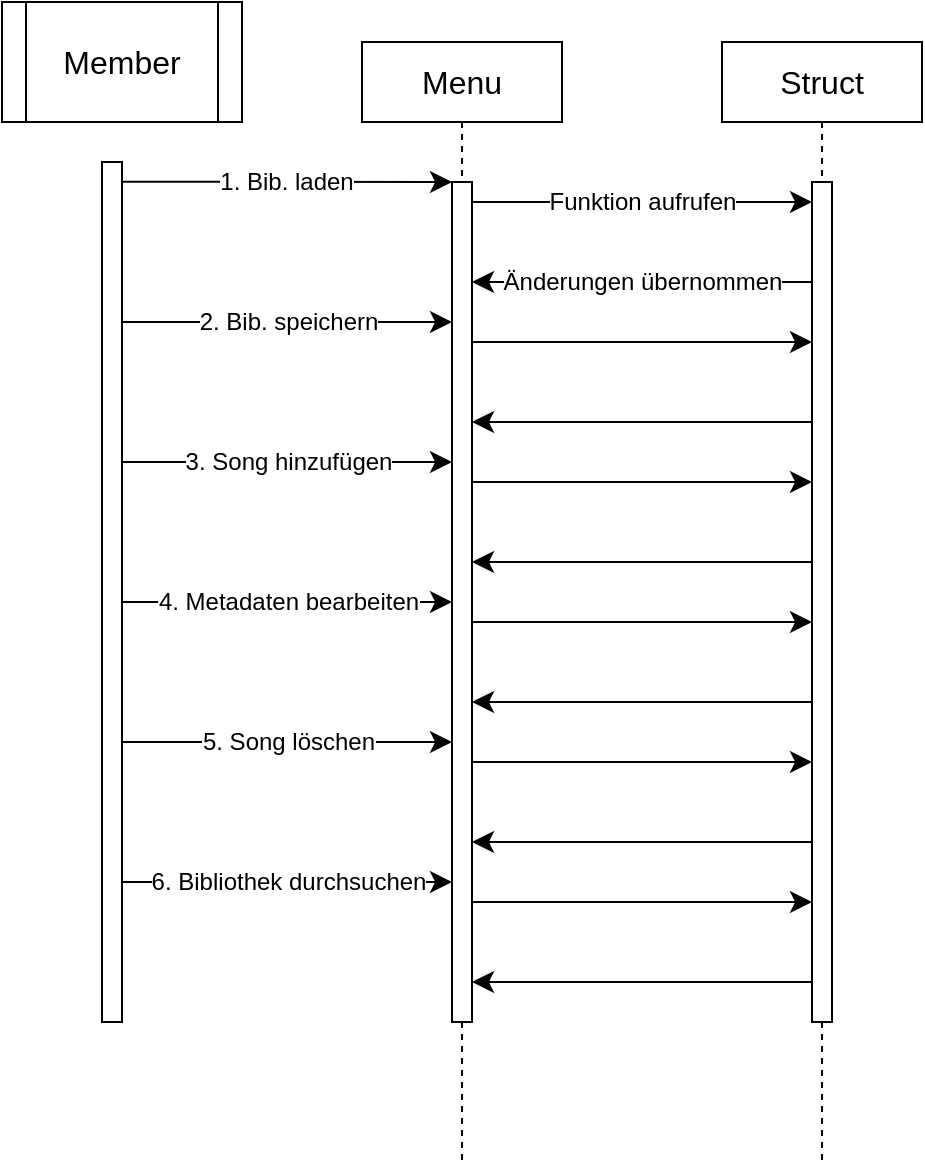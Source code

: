 <mxfile version="22.1.18" type="github">
  <diagram name="Page-1" id="2YBvvXClWsGukQMizWep">
    <mxGraphModel dx="650" dy="387" grid="1" gridSize="10" guides="1" tooltips="1" connect="1" arrows="1" fold="1" page="1" pageScale="1" pageWidth="850" pageHeight="1100" math="0" shadow="0">
      <root>
        <mxCell id="0" />
        <mxCell id="1" parent="0" />
        <mxCell id="VWB2yuzXGD5sFF1-zxoG-4" value="" style="whiteSpace=wrap;html=1;fontSize=16;" vertex="1" parent="1">
          <mxGeometry x="90" y="100" width="10" height="430" as="geometry" />
        </mxCell>
        <mxCell id="VWB2yuzXGD5sFF1-zxoG-6" value="Member" style="shape=process;whiteSpace=wrap;html=1;backgroundOutline=1;fontSize=16;" vertex="1" parent="1">
          <mxGeometry x="40" y="20" width="120" height="60" as="geometry" />
        </mxCell>
        <mxCell id="VWB2yuzXGD5sFF1-zxoG-11" value="Menu" style="shape=umlLifeline;perimeter=lifelinePerimeter;whiteSpace=wrap;html=1;container=0;dropTarget=0;collapsible=0;recursiveResize=0;outlineConnect=0;portConstraint=eastwest;newEdgeStyle={&quot;edgeStyle&quot;:&quot;elbowEdgeStyle&quot;,&quot;elbow&quot;:&quot;vertical&quot;,&quot;curved&quot;:0,&quot;rounded&quot;:0};fontSize=16;" vertex="1" parent="1">
          <mxGeometry x="220" y="40" width="100" height="560" as="geometry" />
        </mxCell>
        <mxCell id="VWB2yuzXGD5sFF1-zxoG-12" value="" style="html=1;points=[];perimeter=orthogonalPerimeter;outlineConnect=0;targetShapes=umlLifeline;portConstraint=eastwest;newEdgeStyle={&quot;edgeStyle&quot;:&quot;elbowEdgeStyle&quot;,&quot;elbow&quot;:&quot;vertical&quot;,&quot;curved&quot;:0,&quot;rounded&quot;:0};fontSize=16;" vertex="1" parent="VWB2yuzXGD5sFF1-zxoG-11">
          <mxGeometry x="45" y="70" width="10" height="420" as="geometry" />
        </mxCell>
        <mxCell id="VWB2yuzXGD5sFF1-zxoG-15" value="Struct" style="shape=umlLifeline;perimeter=lifelinePerimeter;whiteSpace=wrap;html=1;container=0;dropTarget=0;collapsible=0;recursiveResize=0;outlineConnect=0;portConstraint=eastwest;newEdgeStyle={&quot;edgeStyle&quot;:&quot;elbowEdgeStyle&quot;,&quot;elbow&quot;:&quot;vertical&quot;,&quot;curved&quot;:0,&quot;rounded&quot;:0};fontSize=16;" vertex="1" parent="1">
          <mxGeometry x="400" y="40" width="100" height="560" as="geometry" />
        </mxCell>
        <mxCell id="VWB2yuzXGD5sFF1-zxoG-16" value="" style="html=1;points=[];perimeter=orthogonalPerimeter;outlineConnect=0;targetShapes=umlLifeline;portConstraint=eastwest;newEdgeStyle={&quot;edgeStyle&quot;:&quot;elbowEdgeStyle&quot;,&quot;elbow&quot;:&quot;vertical&quot;,&quot;curved&quot;:0,&quot;rounded&quot;:0};fontSize=16;" vertex="1" parent="VWB2yuzXGD5sFF1-zxoG-15">
          <mxGeometry x="45" y="70" width="10" height="420" as="geometry" />
        </mxCell>
        <mxCell id="VWB2yuzXGD5sFF1-zxoG-22" value="3. Song hinzufügen" style="edgeStyle=none;orthogonalLoop=1;jettySize=auto;html=1;rounded=0;fontSize=12;startSize=8;endSize=8;curved=1;exitX=1;exitY=0.308;exitDx=0;exitDy=0;exitPerimeter=0;" edge="1" parent="1">
          <mxGeometry width="140" relative="1" as="geometry">
            <mxPoint x="100" y="250" as="sourcePoint" />
            <mxPoint x="265" y="250" as="targetPoint" />
            <Array as="points" />
          </mxGeometry>
        </mxCell>
        <mxCell id="VWB2yuzXGD5sFF1-zxoG-23" value="" style="edgeStyle=none;orthogonalLoop=1;jettySize=auto;html=1;rounded=0;fontSize=12;startSize=8;endSize=8;curved=1;" edge="1" parent="1" source="VWB2yuzXGD5sFF1-zxoG-12" target="VWB2yuzXGD5sFF1-zxoG-16">
          <mxGeometry width="140" relative="1" as="geometry">
            <mxPoint x="280" y="189.75" as="sourcePoint" />
            <mxPoint x="440" y="190" as="targetPoint" />
            <Array as="points">
              <mxPoint x="360" y="190" />
            </Array>
          </mxGeometry>
        </mxCell>
        <mxCell id="VWB2yuzXGD5sFF1-zxoG-24" value="" style="edgeStyle=none;orthogonalLoop=1;jettySize=auto;html=1;rounded=0;fontSize=12;startSize=8;endSize=8;curved=1;" edge="1" parent="1" source="VWB2yuzXGD5sFF1-zxoG-16" target="VWB2yuzXGD5sFF1-zxoG-12">
          <mxGeometry width="140" relative="1" as="geometry">
            <mxPoint x="290" y="210" as="sourcePoint" />
            <mxPoint x="430" y="210" as="targetPoint" />
            <Array as="points">
              <mxPoint x="360" y="230" />
            </Array>
          </mxGeometry>
        </mxCell>
        <mxCell id="VWB2yuzXGD5sFF1-zxoG-25" value="5. Song löschen" style="edgeStyle=none;orthogonalLoop=1;jettySize=auto;html=1;rounded=0;fontSize=12;startSize=8;endSize=8;curved=1;exitX=1;exitY=0.577;exitDx=0;exitDy=0;exitPerimeter=0;" edge="1" parent="1">
          <mxGeometry width="140" relative="1" as="geometry">
            <mxPoint x="100" y="390.0" as="sourcePoint" />
            <mxPoint x="265" y="390.0" as="targetPoint" />
            <Array as="points" />
          </mxGeometry>
        </mxCell>
        <mxCell id="VWB2yuzXGD5sFF1-zxoG-26" value="" style="edgeStyle=none;orthogonalLoop=1;jettySize=auto;html=1;rounded=0;fontSize=12;startSize=8;endSize=8;curved=1;" edge="1" parent="1" source="VWB2yuzXGD5sFF1-zxoG-12">
          <mxGeometry width="140" relative="1" as="geometry">
            <mxPoint x="280" y="260" as="sourcePoint" />
            <mxPoint x="445" y="260" as="targetPoint" />
            <Array as="points" />
          </mxGeometry>
        </mxCell>
        <mxCell id="VWB2yuzXGD5sFF1-zxoG-27" value="" style="edgeStyle=none;orthogonalLoop=1;jettySize=auto;html=1;rounded=0;fontSize=12;startSize=8;endSize=8;curved=1;" edge="1" parent="1" source="VWB2yuzXGD5sFF1-zxoG-16">
          <mxGeometry width="140" relative="1" as="geometry">
            <mxPoint x="440" y="300" as="sourcePoint" />
            <mxPoint x="275" y="300" as="targetPoint" />
            <Array as="points" />
          </mxGeometry>
        </mxCell>
        <mxCell id="VWB2yuzXGD5sFF1-zxoG-28" value="4. Metadaten bearbeiten" style="edgeStyle=none;orthogonalLoop=1;jettySize=auto;html=1;rounded=0;fontSize=12;startSize=8;endSize=8;curved=1;exitX=1;exitY=0.577;exitDx=0;exitDy=0;exitPerimeter=0;" edge="1" parent="1">
          <mxGeometry width="140" relative="1" as="geometry">
            <mxPoint x="100" y="320" as="sourcePoint" />
            <mxPoint x="265" y="320" as="targetPoint" />
            <Array as="points" />
          </mxGeometry>
        </mxCell>
        <mxCell id="VWB2yuzXGD5sFF1-zxoG-29" value="2. Bib. speichern" style="edgeStyle=none;orthogonalLoop=1;jettySize=auto;html=1;rounded=0;fontSize=12;startSize=8;endSize=8;curved=1;exitX=1;exitY=0.577;exitDx=0;exitDy=0;exitPerimeter=0;" edge="1" parent="1">
          <mxGeometry width="140" relative="1" as="geometry">
            <mxPoint x="100" y="180" as="sourcePoint" />
            <mxPoint x="265" y="180" as="targetPoint" />
            <Array as="points" />
          </mxGeometry>
        </mxCell>
        <mxCell id="VWB2yuzXGD5sFF1-zxoG-30" value="6. Bibliothek durchsuchen" style="edgeStyle=none;orthogonalLoop=1;jettySize=auto;html=1;rounded=0;fontSize=12;startSize=8;endSize=8;curved=1;exitX=1;exitY=0.577;exitDx=0;exitDy=0;exitPerimeter=0;" edge="1" parent="1">
          <mxGeometry width="140" relative="1" as="geometry">
            <mxPoint x="100" y="460" as="sourcePoint" />
            <mxPoint x="265" y="460" as="targetPoint" />
            <Array as="points" />
          </mxGeometry>
        </mxCell>
        <mxCell id="VWB2yuzXGD5sFF1-zxoG-32" value="" style="edgeStyle=none;orthogonalLoop=1;jettySize=auto;html=1;rounded=0;fontSize=12;startSize=8;endSize=8;curved=1;" edge="1" parent="1">
          <mxGeometry width="140" relative="1" as="geometry">
            <mxPoint x="275" y="330" as="sourcePoint" />
            <mxPoint x="445" y="330" as="targetPoint" />
            <Array as="points" />
          </mxGeometry>
        </mxCell>
        <mxCell id="VWB2yuzXGD5sFF1-zxoG-33" value="" style="edgeStyle=none;orthogonalLoop=1;jettySize=auto;html=1;rounded=0;fontSize=12;startSize=8;endSize=8;curved=1;" edge="1" parent="1">
          <mxGeometry width="140" relative="1" as="geometry">
            <mxPoint x="445" y="370" as="sourcePoint" />
            <mxPoint x="275" y="370" as="targetPoint" />
            <Array as="points" />
          </mxGeometry>
        </mxCell>
        <mxCell id="VWB2yuzXGD5sFF1-zxoG-35" value="" style="edgeStyle=none;orthogonalLoop=1;jettySize=auto;html=1;rounded=0;fontSize=12;startSize=8;endSize=8;curved=1;" edge="1" parent="1">
          <mxGeometry width="140" relative="1" as="geometry">
            <mxPoint x="275" y="400" as="sourcePoint" />
            <mxPoint x="445" y="400" as="targetPoint" />
            <Array as="points" />
          </mxGeometry>
        </mxCell>
        <mxCell id="VWB2yuzXGD5sFF1-zxoG-36" value="" style="edgeStyle=none;orthogonalLoop=1;jettySize=auto;html=1;rounded=0;fontSize=12;startSize=8;endSize=8;curved=1;" edge="1" parent="1">
          <mxGeometry width="140" relative="1" as="geometry">
            <mxPoint x="445" y="440" as="sourcePoint" />
            <mxPoint x="275" y="440" as="targetPoint" />
            <Array as="points" />
          </mxGeometry>
        </mxCell>
        <mxCell id="VWB2yuzXGD5sFF1-zxoG-37" value="" style="edgeStyle=none;orthogonalLoop=1;jettySize=auto;html=1;rounded=0;fontSize=12;startSize=8;endSize=8;curved=1;" edge="1" parent="1">
          <mxGeometry width="140" relative="1" as="geometry">
            <mxPoint x="275" y="470" as="sourcePoint" />
            <mxPoint x="445" y="470" as="targetPoint" />
            <Array as="points" />
          </mxGeometry>
        </mxCell>
        <mxCell id="VWB2yuzXGD5sFF1-zxoG-38" value="" style="edgeStyle=none;orthogonalLoop=1;jettySize=auto;html=1;rounded=0;fontSize=12;startSize=8;endSize=8;curved=1;" edge="1" parent="1">
          <mxGeometry width="140" relative="1" as="geometry">
            <mxPoint x="445" y="510" as="sourcePoint" />
            <mxPoint x="275" y="510" as="targetPoint" />
            <Array as="points" />
          </mxGeometry>
        </mxCell>
        <mxCell id="VWB2yuzXGD5sFF1-zxoG-47" value="1. Bib. laden" style="edgeStyle=none;orthogonalLoop=1;jettySize=auto;html=1;rounded=0;fontSize=12;startSize=8;endSize=8;curved=1;exitX=1;exitY=0.023;exitDx=0;exitDy=0;exitPerimeter=0;" edge="1" parent="1" source="VWB2yuzXGD5sFF1-zxoG-4" target="VWB2yuzXGD5sFF1-zxoG-12">
          <mxGeometry width="140" relative="1" as="geometry">
            <mxPoint x="110" y="110" as="sourcePoint" />
            <mxPoint x="250" y="110" as="targetPoint" />
            <Array as="points" />
          </mxGeometry>
        </mxCell>
        <mxCell id="VWB2yuzXGD5sFF1-zxoG-48" value="Funktion aufrufen" style="edgeStyle=none;orthogonalLoop=1;jettySize=auto;html=1;rounded=0;fontSize=12;startSize=8;endSize=8;curved=1;" edge="1" parent="1">
          <mxGeometry width="140" relative="1" as="geometry">
            <mxPoint x="275" y="120" as="sourcePoint" />
            <mxPoint x="445" y="120" as="targetPoint" />
            <Array as="points" />
          </mxGeometry>
        </mxCell>
        <mxCell id="VWB2yuzXGD5sFF1-zxoG-49" value="Änderungen übernommen" style="edgeStyle=none;orthogonalLoop=1;jettySize=auto;html=1;rounded=0;fontSize=12;startSize=8;endSize=8;curved=1;" edge="1" parent="1">
          <mxGeometry width="140" relative="1" as="geometry">
            <mxPoint x="445" y="160" as="sourcePoint" />
            <mxPoint x="275" y="160" as="targetPoint" />
            <Array as="points" />
          </mxGeometry>
        </mxCell>
      </root>
    </mxGraphModel>
  </diagram>
</mxfile>
